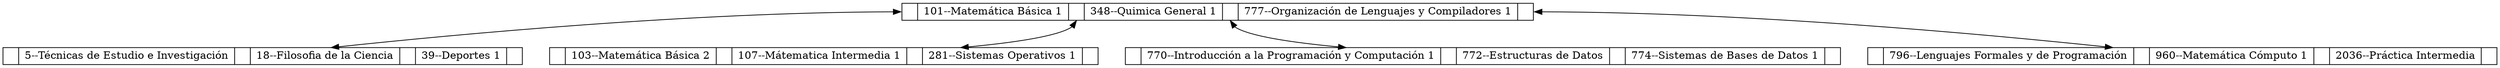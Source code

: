 digraph G {
	node [height=.1 shape=record]
	edge [dir=both]
	nodesep=0.5
	compound=true
	node0 [label="<f0> |101--Matemática Básica 1|<f1> |348--Quimica General 1|<f2> |777--Organización de Lenguajes y Compiladores 1|<f3>"]
	node1 [label="<f0> |5--Técnicas de Estudio e Investigación|<f1> |18--Filosofia de la Ciencia|<f2> |39--Deportes 1|<f3>"]
	node0:f0 -> node1
	node2 [label="<f0> |103--Matemática Básica 2|<f1> |107--Mátematica Intermedia 1|<f2> |281--Sistemas Operativos 1|<f3>"]
	node0:f1 -> node2
	node3 [label="<f0> |770--Introducción a la Programación y Computación 1|<f1> |772--Estructuras de Datos|<f2> |774--Sistemas de Bases de Datos 1|<f3>"]
	node0:f2 -> node3
	node4 [label="<f0> |796--Lenguajes Formales y de Programación|<f1> |960--Matemática Cómputo 1|<f2> |2036--Práctica Intermedia|<f3>"]
	node0:f3 -> node4
}
